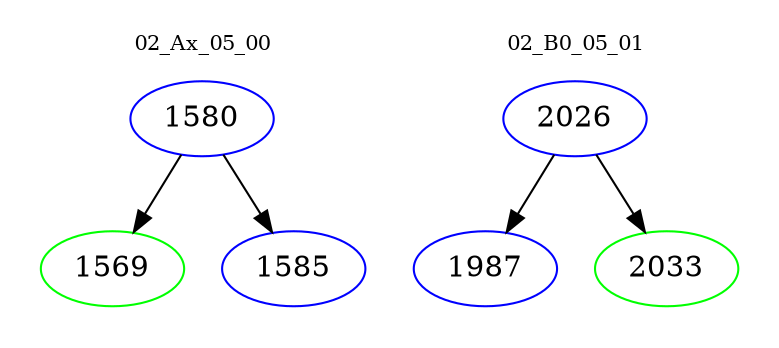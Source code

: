 digraph{
subgraph cluster_0 {
color = white
label = "02_Ax_05_00";
fontsize=10;
T0_1580 [label="1580", color="blue"]
T0_1580 -> T0_1569 [color="black"]
T0_1569 [label="1569", color="green"]
T0_1580 -> T0_1585 [color="black"]
T0_1585 [label="1585", color="blue"]
}
subgraph cluster_1 {
color = white
label = "02_B0_05_01";
fontsize=10;
T1_2026 [label="2026", color="blue"]
T1_2026 -> T1_1987 [color="black"]
T1_1987 [label="1987", color="blue"]
T1_2026 -> T1_2033 [color="black"]
T1_2033 [label="2033", color="green"]
}
}
